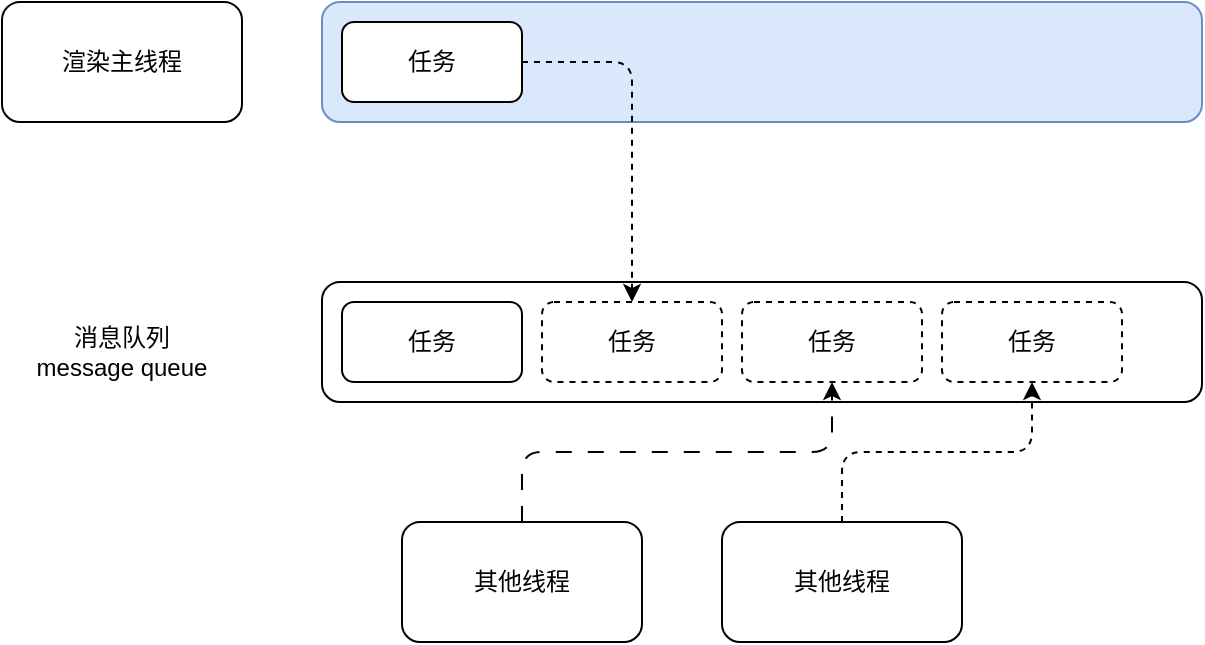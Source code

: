 <mxfile>
    <diagram id="QebFxJRbFQC9StFKH472" name="Page-1">
        <mxGraphModel dx="794" dy="741" grid="1" gridSize="10" guides="1" tooltips="1" connect="1" arrows="1" fold="1" page="1" pageScale="1" pageWidth="827" pageHeight="1169" math="0" shadow="0">
            <root>
                <mxCell id="0"/>
                <mxCell id="1" parent="0"/>
                <mxCell id="2" value="渲染主线程" style="rounded=1;whiteSpace=wrap;html=1;" vertex="1" parent="1">
                    <mxGeometry x="80" y="140" width="120" height="60" as="geometry"/>
                </mxCell>
                <mxCell id="3" value="" style="rounded=1;whiteSpace=wrap;html=1;fillColor=#dae8fc;strokeColor=#6c8ebf;" vertex="1" parent="1">
                    <mxGeometry x="240" y="140" width="440" height="60" as="geometry"/>
                </mxCell>
                <mxCell id="4" value="" style="rounded=1;whiteSpace=wrap;html=1;" vertex="1" parent="1">
                    <mxGeometry x="240" y="280" width="440" height="60" as="geometry"/>
                </mxCell>
                <mxCell id="5" value="任务" style="rounded=1;whiteSpace=wrap;html=1;" vertex="1" parent="1">
                    <mxGeometry x="250" y="290" width="90" height="40" as="geometry"/>
                </mxCell>
                <mxCell id="10" style="edgeStyle=orthogonalEdgeStyle;html=1;exitX=1;exitY=0.5;exitDx=0;exitDy=0;entryX=0.5;entryY=0;entryDx=0;entryDy=0;dashed=1;" edge="1" parent="1" source="6" target="7">
                    <mxGeometry relative="1" as="geometry"/>
                </mxCell>
                <mxCell id="6" value="任务" style="rounded=1;whiteSpace=wrap;html=1;" vertex="1" parent="1">
                    <mxGeometry x="250" y="150" width="90" height="40" as="geometry"/>
                </mxCell>
                <mxCell id="7" value="任务" style="rounded=1;whiteSpace=wrap;html=1;dashed=1;" vertex="1" parent="1">
                    <mxGeometry x="350" y="290" width="90" height="40" as="geometry"/>
                </mxCell>
                <mxCell id="8" value="任务" style="rounded=1;whiteSpace=wrap;html=1;dashed=1;" vertex="1" parent="1">
                    <mxGeometry x="450" y="290" width="90" height="40" as="geometry"/>
                </mxCell>
                <mxCell id="9" value="任务" style="rounded=1;whiteSpace=wrap;html=1;dashed=1;" vertex="1" parent="1">
                    <mxGeometry x="550" y="290" width="90" height="40" as="geometry"/>
                </mxCell>
                <mxCell id="11" value="消息队列&lt;br&gt;message queue" style="text;html=1;align=center;verticalAlign=middle;whiteSpace=wrap;rounded=0;" vertex="1" parent="1">
                    <mxGeometry x="90" y="300" width="100" height="30" as="geometry"/>
                </mxCell>
                <mxCell id="14" style="edgeStyle=orthogonalEdgeStyle;html=1;exitX=0.5;exitY=0;exitDx=0;exitDy=0;entryX=0.5;entryY=1;entryDx=0;entryDy=0;dashed=1;dashPattern=8 8;" edge="1" parent="1" source="12" target="8">
                    <mxGeometry relative="1" as="geometry"/>
                </mxCell>
                <mxCell id="12" value="其他线程" style="rounded=1;whiteSpace=wrap;html=1;" vertex="1" parent="1">
                    <mxGeometry x="280" y="400" width="120" height="60" as="geometry"/>
                </mxCell>
                <mxCell id="15" style="edgeStyle=orthogonalEdgeStyle;html=1;exitX=0.5;exitY=0;exitDx=0;exitDy=0;entryX=0.5;entryY=1;entryDx=0;entryDy=0;dashed=1;" edge="1" parent="1" source="13" target="9">
                    <mxGeometry relative="1" as="geometry"/>
                </mxCell>
                <mxCell id="13" value="其他线程" style="rounded=1;whiteSpace=wrap;html=1;" vertex="1" parent="1">
                    <mxGeometry x="440" y="400" width="120" height="60" as="geometry"/>
                </mxCell>
            </root>
        </mxGraphModel>
    </diagram>
</mxfile>
